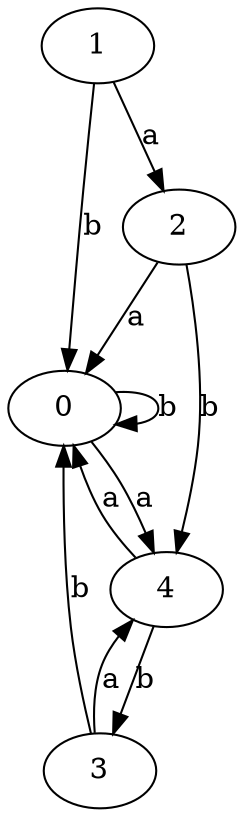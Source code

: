 digraph {
 ranksep=0.5;
 d2tdocpreamble = "\usetikzlibrary{automata}";
 d2tfigpreamble = "\tikzstyle{every state}= [ draw=blue!50,very thick,fill=blue!20]  \tikzstyle{auto}= [fill=white]";
 node [style="state"];
 edge [lblstyle="auto",topath="bend right", len=4  ]
  "0" [label="0",style = "state, accepting"];
  "1" [label="1",];
  "2" [label="2",];
  "3" [label="3",style = "state, initial"];
  "4" [label="4",];
  "0" -> "0" [label="b",topath="loop above"];
  "0" -> "4" [label="a"];
  "1" -> "0" [label="b"];
  "1" -> "2" [label="a"];
  "2" -> "0" [label="a"];
  "2" -> "4" [label="b"];
  "3" -> "0" [label="b"];
  "3" -> "4" [label="a"];
  "4" -> "0" [label="a"];
  "4" -> "3" [label="b"];
}